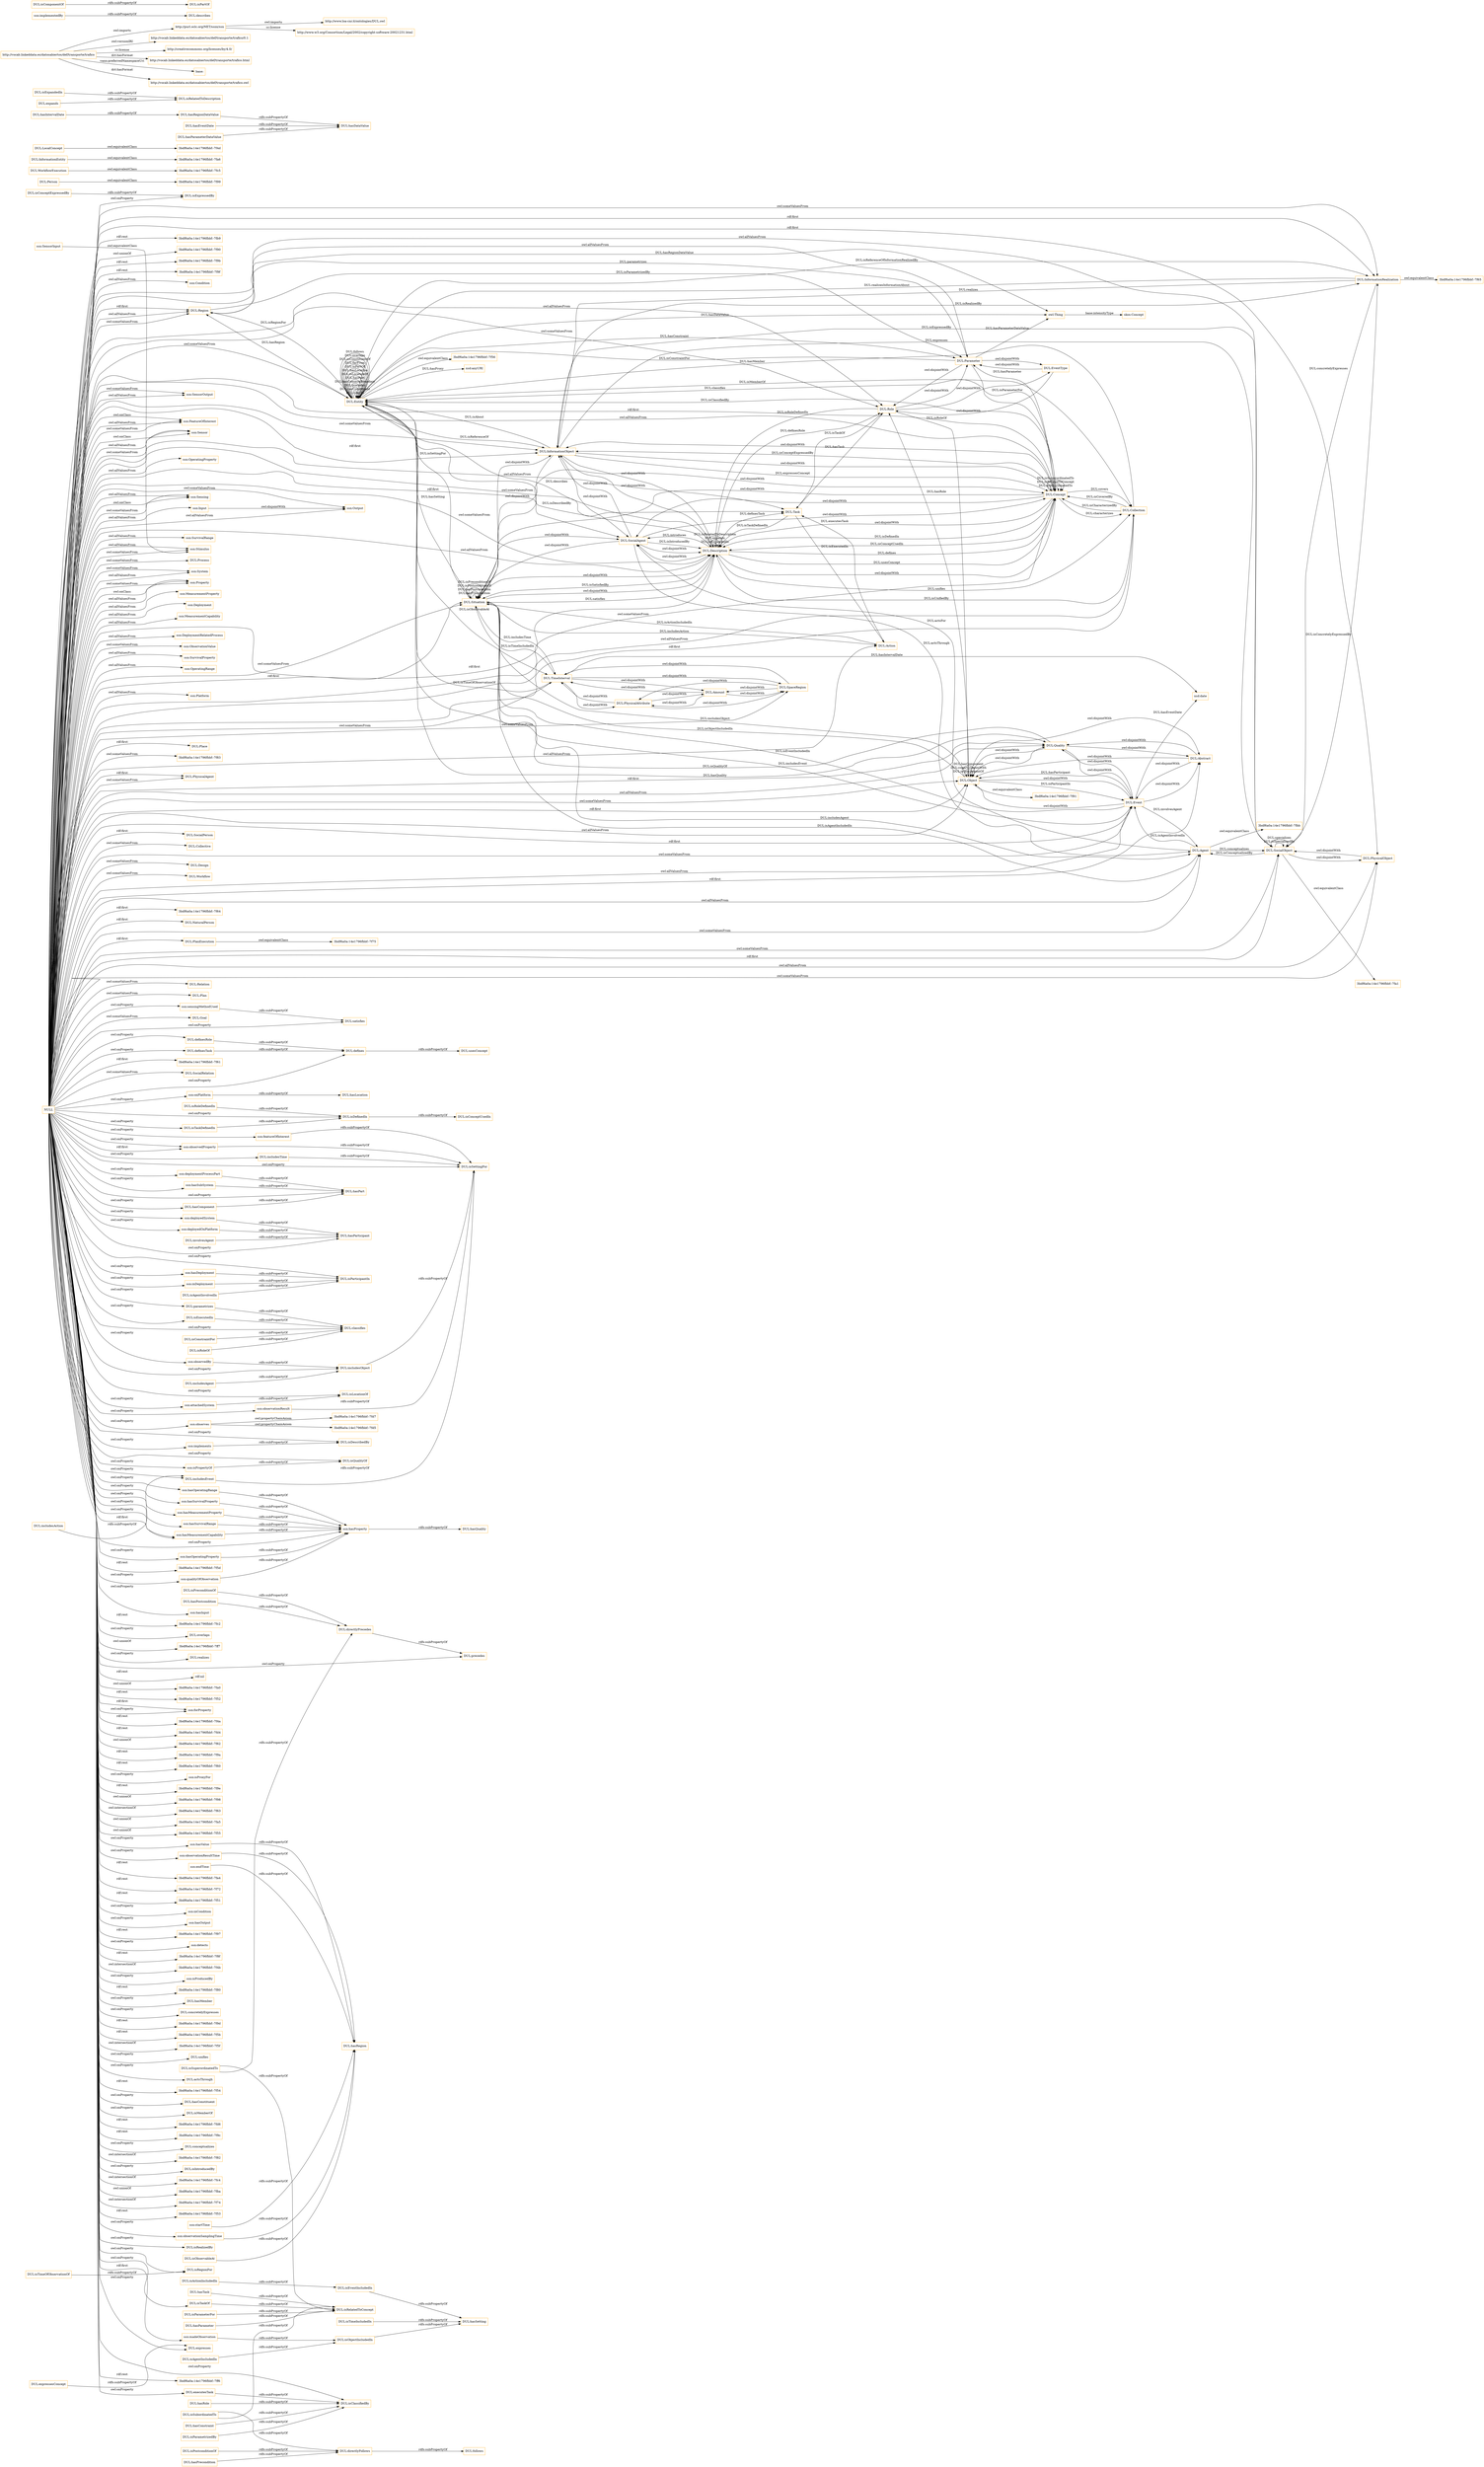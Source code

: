 digraph ar2dtool_diagram { 
rankdir=LR;
size="1501"
node [shape = rectangle, color="orange"]; "skos:Concept" "ssn:Condition" "DUL:Region" "DUL:Situation" "DUL:PhysicalObject" "ssn:SensorOutput" "DUL:Quality" "ssn:FeatureOfInterest" "ssn:Sensor" "DUL:InformationObject" "ssn:OperatingProperty" "DUL:Event" "ssn:Sensing" "DUL:Object" "ssn:SurvivalRange" "ssn:Stimulus" "DUL:Process" "ssn:System" "ssn:Property" "ssn:MeasurementProperty" "ssn:Deployment" "ssn:MeasurementCapability" "ssn:Input" "ssn:DeploymentRelatedProcess" "ssn:SensorInput" "ssn:ObservationValue" "ssn:SurvivalProperty" "ssn:OperatingRange" "ssn:Output" "ssn:Platform" "DUL:PhysicalAttribute" "DUL:Collection" "DUL:InformationRealization" "DUL:Person" "DUL:Entity" "DUL:Place" "3bdf6a0a:14e1796fbbf:-7f83" "DUL:Parameter" "DUL:PhysicalAgent" "DUL:Abstract" "3bdf6a0a:14e1796fbbf:-7fc5" "DUL:Concept" "3bdf6a0a:14e1796fbbf:-7fa1" "DUL:Agent" "DUL:SocialPerson" "DUL:Collective" "3bdf6a0a:14e1796fbbf:-7f99" "DUL:TimeInterval" "3bdf6a0a:14e1796fbbf:-7f65" "DUL:Design" "DUL:Workflow" "DUL:InformationEntity" "DUL:SocialObject" "3bdf6a0a:14e1796fbbf:-7f64" "3bdf6a0a:14e1796fbbf:-7f4d" "DUL:LocalConcept" "DUL:NaturalPerson" "DUL:WorkflowExecution" "3bdf6a0a:14e1796fbbf:-7f91" "DUL:Role" "3bdf6a0a:14e1796fbbf:-7f75" "DUL:Action" "3bdf6a0a:14e1796fbbf:-7fbb" "3bdf6a0a:14e1796fbbf:-7f56" "3bdf6a0a:14e1796fbbf:-7fa6" "DUL:Description" "DUL:Relation" "DUL:Plan" "DUL:EventType" "DUL:PlanExecution" "DUL:Goal" "DUL:SpaceRegion" "DUL:Amount" "DUL:Task" "3bdf6a0a:14e1796fbbf:-7f61" "DUL:SocialRelation" "DUL:SocialAgent" ; /*classes style*/
	"ssn:sensingMethodUsed" -> "DUL:satisfies" [ label = "rdfs:subPropertyOf" ];
	"DUL:hasIntervalDate" -> "DUL:hasRegionDataValue" [ label = "rdfs:subPropertyOf" ];
	"DUL:Abstract" -> "DUL:Object" [ label = "owl:disjointWith" ];
	"DUL:Abstract" -> "DUL:Event" [ label = "owl:disjointWith" ];
	"DUL:Abstract" -> "DUL:Quality" [ label = "owl:disjointWith" ];
	"DUL:Description" -> "DUL:Situation" [ label = "owl:disjointWith" ];
	"DUL:Description" -> "DUL:Concept" [ label = "owl:disjointWith" ];
	"DUL:Description" -> "DUL:SocialAgent" [ label = "owl:disjointWith" ];
	"DUL:Description" -> "DUL:InformationObject" [ label = "owl:disjointWith" ];
	"DUL:includesObject" -> "DUL:isSettingFor" [ label = "rdfs:subPropertyOf" ];
	"DUL:hasParameter" -> "DUL:isRelatedToConcept" [ label = "rdfs:subPropertyOf" ];
	"ssn:hasMeasurementCapability" -> "ssn:hasProperty" [ label = "rdfs:subPropertyOf" ];
	"DUL:SpaceRegion" -> "DUL:TimeInterval" [ label = "owl:disjointWith" ];
	"DUL:SpaceRegion" -> "DUL:Amount" [ label = "owl:disjointWith" ];
	"DUL:SpaceRegion" -> "DUL:PhysicalAttribute" [ label = "owl:disjointWith" ];
	"DUL:includesAction" -> "DUL:includesEvent" [ label = "rdfs:subPropertyOf" ];
	"DUL:hasPrecondition" -> "DUL:directlyFollows" [ label = "rdfs:subPropertyOf" ];
	"ssn:onPlatform" -> "DUL:hasLocation" [ label = "rdfs:subPropertyOf" ];
	"DUL:isPreconditionOf" -> "DUL:directlyPrecedes" [ label = "rdfs:subPropertyOf" ];
	"DUL:isTimeIncludedIn" -> "DUL:hasSetting" [ label = "rdfs:subPropertyOf" ];
	"ssn:observedBy" -> "DUL:includesObject" [ label = "rdfs:subPropertyOf" ];
	"ssn:Input" -> "ssn:Output" [ label = "owl:disjointWith" ];
	"ssn:deployedOnPlatform" -> "DUL:hasParticipant" [ label = "rdfs:subPropertyOf" ];
	"DUL:WorkflowExecution" -> "3bdf6a0a:14e1796fbbf:-7fc5" [ label = "owl:equivalentClass" ];
	"DUL:isActionIncludedIn" -> "DUL:isEventIncludedIn" [ label = "rdfs:subPropertyOf" ];
	"DUL:Parameter" -> "DUL:EventType" [ label = "owl:disjointWith" ];
	"DUL:Parameter" -> "DUL:Role" [ label = "owl:disjointWith" ];
	"ssn:observationResult" -> "DUL:isSettingFor" [ label = "rdfs:subPropertyOf" ];
	"DUL:isPostconditionOf" -> "DUL:directlyFollows" [ label = "rdfs:subPropertyOf" ];
	"DUL:definesTask" -> "DUL:defines" [ label = "rdfs:subPropertyOf" ];
	"DUL:isTaskDefinedIn" -> "DUL:isDefinedIn" [ label = "rdfs:subPropertyOf" ];
	"DUL:isExpandedIn" -> "DUL:isRelatedToDescription" [ label = "rdfs:subPropertyOf" ];
	"DUL:isSuperordinatedTo" -> "DUL:directlyPrecedes" [ label = "rdfs:subPropertyOf" ];
	"DUL:isSuperordinatedTo" -> "DUL:isRelatedToConcept" [ label = "rdfs:subPropertyOf" ];
	"ssn:hasSubSystem" -> "DUL:hasPart" [ label = "rdfs:subPropertyOf" ];
	"DUL:isTimeOfObservationOf" -> "DUL:isRegionFor" [ label = "rdfs:subPropertyOf" ];
	"ssn:observedProperty" -> "DUL:isSettingFor" [ label = "rdfs:subPropertyOf" ];
	"DUL:PhysicalObject" -> "DUL:SocialObject" [ label = "owl:disjointWith" ];
	"DUL:directlyFollows" -> "DUL:follows" [ label = "rdfs:subPropertyOf" ];
	"DUL:includesAgent" -> "DUL:includesObject" [ label = "rdfs:subPropertyOf" ];
	"ssn:observationSamplingTime" -> "DUL:hasRegion" [ label = "rdfs:subPropertyOf" ];
	"DUL:isObservableAt" -> "DUL:hasRegion" [ label = "rdfs:subPropertyOf" ];
	"DUL:EventType" -> "DUL:Role" [ label = "owl:disjointWith" ];
	"DUL:EventType" -> "DUL:Parameter" [ label = "owl:disjointWith" ];
	"ssn:endTime" -> "DUL:hasRegion" [ label = "rdfs:subPropertyOf" ];
	"DUL:Event" -> "DUL:Abstract" [ label = "owl:disjointWith" ];
	"DUL:Event" -> "DUL:Quality" [ label = "owl:disjointWith" ];
	"DUL:Event" -> "DUL:Object" [ label = "owl:disjointWith" ];
	"ssn:inDeployment" -> "DUL:isParticipantIn" [ label = "rdfs:subPropertyOf" ];
	"ssn:observationResultTime" -> "DUL:hasRegion" [ label = "rdfs:subPropertyOf" ];
	"ssn:hasDeployment" -> "DUL:isParticipantIn" [ label = "rdfs:subPropertyOf" ];
	"DUL:isEventIncludedIn" -> "DUL:hasSetting" [ label = "rdfs:subPropertyOf" ];
	"ssn:hasSurvivalProperty" -> "ssn:hasProperty" [ label = "rdfs:subPropertyOf" ];
	"DUL:Object" -> "3bdf6a0a:14e1796fbbf:-7f91" [ label = "owl:equivalentClass" ];
	"DUL:Object" -> "DUL:Quality" [ label = "owl:disjointWith" ];
	"DUL:Object" -> "DUL:Abstract" [ label = "owl:disjointWith" ];
	"DUL:Object" -> "DUL:Event" [ label = "owl:disjointWith" ];
	"DUL:hasComponent" -> "DUL:hasPart" [ label = "rdfs:subPropertyOf" ];
	"DUL:isConstraintFor" -> "DUL:classifies" [ label = "rdfs:subPropertyOf" ];
	"DUL:parametrizes" -> "DUL:classifies" [ label = "rdfs:subPropertyOf" ];
	"DUL:Quality" -> "DUL:Object" [ label = "owl:disjointWith" ];
	"DUL:Quality" -> "DUL:Event" [ label = "owl:disjointWith" ];
	"DUL:Quality" -> "DUL:Abstract" [ label = "owl:disjointWith" ];
	"DUL:isExecutedIn" -> "DUL:classifies" [ label = "rdfs:subPropertyOf" ];
	"ssn:hasOperatingRange" -> "ssn:hasProperty" [ label = "rdfs:subPropertyOf" ];
	"DUL:isObjectIncludedIn" -> "DUL:hasSetting" [ label = "rdfs:subPropertyOf" ];
	"DUL:isRoleDefinedIn" -> "DUL:isDefinedIn" [ label = "rdfs:subPropertyOf" ];
	"DUL:PhysicalAttribute" -> "DUL:Amount" [ label = "owl:disjointWith" ];
	"DUL:PhysicalAttribute" -> "DUL:TimeInterval" [ label = "owl:disjointWith" ];
	"DUL:PhysicalAttribute" -> "DUL:SpaceRegion" [ label = "owl:disjointWith" ];
	"DUL:hasEventDate" -> "DUL:hasDataValue" [ label = "rdfs:subPropertyOf" ];
	"DUL:Entity" -> "3bdf6a0a:14e1796fbbf:-7f56" [ label = "owl:equivalentClass" ];
	"ssn:deploymentProcessPart" -> "DUL:hasPart" [ label = "rdfs:subPropertyOf" ];
	"DUL:Role" -> "DUL:EventType" [ label = "owl:disjointWith" ];
	"DUL:Role" -> "DUL:Parameter" [ label = "owl:disjointWith" ];
	"DUL:hasParameterDataValue" -> "DUL:hasDataValue" [ label = "rdfs:subPropertyOf" ];
	"DUL:Amount" -> "DUL:TimeInterval" [ label = "owl:disjointWith" ];
	"DUL:Amount" -> "DUL:PhysicalAttribute" [ label = "owl:disjointWith" ];
	"DUL:Amount" -> "DUL:SpaceRegion" [ label = "owl:disjointWith" ];
	"DUL:InformationObject" -> "DUL:Situation" [ label = "owl:disjointWith" ];
	"DUL:InformationObject" -> "DUL:SocialAgent" [ label = "owl:disjointWith" ];
	"DUL:InformationObject" -> "DUL:Concept" [ label = "owl:disjointWith" ];
	"DUL:InformationObject" -> "DUL:Description" [ label = "owl:disjointWith" ];
	"DUL:expressesConcept" -> "DUL:expresses" [ label = "rdfs:subPropertyOf" ];
	"DUL:directlyPrecedes" -> "DUL:precedes" [ label = "rdfs:subPropertyOf" ];
	"DUL:Situation" -> "DUL:SocialAgent" [ label = "owl:disjointWith" ];
	"DUL:Situation" -> "DUL:Concept" [ label = "owl:disjointWith" ];
	"DUL:Situation" -> "DUL:InformationObject" [ label = "owl:disjointWith" ];
	"DUL:Situation" -> "DUL:Description" [ label = "owl:disjointWith" ];
	"ssn:attachedSystem" -> "DUL:isLocationOf" [ label = "rdfs:subPropertyOf" ];
	"ssn:qualityOfObservation" -> "ssn:hasProperty" [ label = "rdfs:subPropertyOf" ];
	"http://purl.oclc.org/NET/ssnx/ssn" -> "http://www.loa-cnr.it/ontologies/DUL.owl" [ label = "owl:imports" ];
	"http://purl.oclc.org/NET/ssnx/ssn" -> "http://www.w3.org/Consortium/Legal/2002/copyright-software-20021231.html" [ label = "cc:license" ];
	"ssn:implementedBy" -> "DUL:describes" [ label = "rdfs:subPropertyOf" ];
	"DUL:InformationEntity" -> "3bdf6a0a:14e1796fbbf:-7fa6" [ label = "owl:equivalentClass" ];
	"DUL:isAgentIncludedIn" -> "DUL:isObjectIncludedIn" [ label = "rdfs:subPropertyOf" ];
	"DUL:includesEvent" -> "DUL:isSettingFor" [ label = "rdfs:subPropertyOf" ];
	"DUL:PlanExecution" -> "3bdf6a0a:14e1796fbbf:-7f75" [ label = "owl:equivalentClass" ];
	"DUL:includesTime" -> "DUL:isSettingFor" [ label = "rdfs:subPropertyOf" ];
	"DUL:Concept" -> "DUL:Situation" [ label = "owl:disjointWith" ];
	"DUL:Concept" -> "DUL:InformationObject" [ label = "owl:disjointWith" ];
	"DUL:Concept" -> "DUL:SocialAgent" [ label = "owl:disjointWith" ];
	"DUL:Concept" -> "DUL:Description" [ label = "owl:disjointWith" ];
	"ssn:observes" -> "3bdf6a0a:14e1796fbbf:-7fd5" [ label = "owl:propertyChainAxiom" ];
	"ssn:observes" -> "3bdf6a0a:14e1796fbbf:-7fd7" [ label = "owl:propertyChainAxiom" ];
	"DUL:SocialAgent" -> "DUL:Situation" [ label = "owl:disjointWith" ];
	"DUL:SocialAgent" -> "DUL:Description" [ label = "owl:disjointWith" ];
	"DUL:SocialAgent" -> "DUL:Concept" [ label = "owl:disjointWith" ];
	"DUL:SocialAgent" -> "DUL:InformationObject" [ label = "owl:disjointWith" ];
	"DUL:isSubordinatedTo" -> "DUL:directlyFollows" [ label = "rdfs:subPropertyOf" ];
	"DUL:isSubordinatedTo" -> "DUL:isRelatedToConcept" [ label = "rdfs:subPropertyOf" ];
	"ssn:hasMeasurementProperty" -> "ssn:hasProperty" [ label = "rdfs:subPropertyOf" ];
	"ssn:SensorInput" -> "ssn:Stimulus" [ label = "owl:equivalentClass" ];
	"DUL:isDefinedIn" -> "DUL:isConceptUsedIn" [ label = "rdfs:subPropertyOf" ];
	"ssn:hasSurvivalRange" -> "ssn:hasProperty" [ label = "rdfs:subPropertyOf" ];
	"ssn:hasValue" -> "DUL:hasRegion" [ label = "rdfs:subPropertyOf" ];
	"ssn:featureOfInterest" -> "DUL:isSettingFor" [ label = "rdfs:subPropertyOf" ];
	"DUL:executesTask" -> "DUL:isClassifiedBy" [ label = "rdfs:subPropertyOf" ];
	"DUL:hasTask" -> "DUL:isRelatedToConcept" [ label = "rdfs:subPropertyOf" ];
	"DUL:TimeInterval" -> "DUL:Amount" [ label = "owl:disjointWith" ];
	"DUL:TimeInterval" -> "DUL:PhysicalAttribute" [ label = "owl:disjointWith" ];
	"DUL:TimeInterval" -> "DUL:SpaceRegion" [ label = "owl:disjointWith" ];
	"DUL:isParametrizedBy" -> "DUL:isClassifiedBy" [ label = "rdfs:subPropertyOf" ];
	"http://vocab.linkeddata.es/datosabiertos/def/transporte/trafico" -> "http://vocab.linkeddata.es/datosabiertos/def/transporte/trafico/0.1" [ label = "owl:versionIRI" ];
	"http://vocab.linkeddata.es/datosabiertos/def/transporte/trafico" -> "http://creativecommons.org/licenses/by/4.0/" [ label = "cc:license" ];
	"http://vocab.linkeddata.es/datosabiertos/def/transporte/trafico" -> "http://vocab.linkeddata.es/datosabiertos/def/transporte/trafico.html" [ label = "dct:hasFormat" ];
	"http://vocab.linkeddata.es/datosabiertos/def/transporte/trafico" -> "base:" [ label = "vann:preferredNamespaceUri" ];
	"http://vocab.linkeddata.es/datosabiertos/def/transporte/trafico" -> "http://vocab.linkeddata.es/datosabiertos/def/transporte/trafico.owl" [ label = "dct:hasFormat" ];
	"http://vocab.linkeddata.es/datosabiertos/def/transporte/trafico" -> "http://purl.oclc.org/NET/ssnx/ssn" [ label = "owl:imports" ];
	"DUL:hasRegionDataValue" -> "DUL:hasDataValue" [ label = "rdfs:subPropertyOf" ];
	"ssn:hasProperty" -> "DUL:hasQuality" [ label = "rdfs:subPropertyOf" ];
	"ssn:startTime" -> "DUL:hasRegion" [ label = "rdfs:subPropertyOf" ];
	"DUL:hasRole" -> "DUL:isClassifiedBy" [ label = "rdfs:subPropertyOf" ];
	"DUL:LocalConcept" -> "3bdf6a0a:14e1796fbbf:-7f4d" [ label = "owl:equivalentClass" ];
	"DUL:isTaskOf" -> "DUL:isRelatedToConcept" [ label = "rdfs:subPropertyOf" ];
	"ssn:hasOperatingProperty" -> "ssn:hasProperty" [ label = "rdfs:subPropertyOf" ];
	"DUL:Person" -> "3bdf6a0a:14e1796fbbf:-7f99" [ label = "owl:equivalentClass" ];
	"DUL:definesRole" -> "DUL:defines" [ label = "rdfs:subPropertyOf" ];
	"DUL:isRoleOf" -> "DUL:classifies" [ label = "rdfs:subPropertyOf" ];
	"DUL:SocialObject" -> "3bdf6a0a:14e1796fbbf:-7fa1" [ label = "owl:equivalentClass" ];
	"DUL:SocialObject" -> "DUL:PhysicalObject" [ label = "owl:disjointWith" ];
	"ssn:implements" -> "DUL:isDescribedBy" [ label = "rdfs:subPropertyOf" ];
	"ssn:isPropertyOf" -> "DUL:isQualityOf" [ label = "rdfs:subPropertyOf" ];
	"DUL:defines" -> "DUL:usesConcept" [ label = "rdfs:subPropertyOf" ];
	"DUL:isComponentOf" -> "DUL:isPartOf" [ label = "rdfs:subPropertyOf" ];
	"NULL" -> "DUL:Agent" [ label = "owl:someValuesFrom" ];
	"NULL" -> "3bdf6a0a:14e1796fbbf:-7f5d" [ label = "rdf:rest" ];
	"NULL" -> "ssn:hasInput" [ label = "owl:onProperty" ];
	"NULL" -> "DUL:hasPart" [ label = "owl:onProperty" ];
	"NULL" -> "3bdf6a0a:14e1796fbbf:-7fc2" [ label = "rdf:rest" ];
	"NULL" -> "DUL:overlaps" [ label = "owl:onProperty" ];
	"NULL" -> "DUL:Event" [ label = "owl:someValuesFrom" ];
	"NULL" -> "3bdf6a0a:14e1796fbbf:-7ff7" [ label = "owl:unionOf" ];
	"NULL" -> "ssn:hasSubSystem" [ label = "owl:onProperty" ];
	"NULL" -> "DUL:realizes" [ label = "owl:onProperty" ];
	"NULL" -> "DUL:Collection" [ label = "rdf:first" ];
	"NULL" -> "DUL:Concept" [ label = "owl:allValuesFrom" ];
	"NULL" -> "DUL:precedes" [ label = "owl:onProperty" ];
	"NULL" -> "DUL:Task" [ label = "owl:allValuesFrom" ];
	"NULL" -> "DUL:Description" [ label = "owl:someValuesFrom" ];
	"NULL" -> "rdf:nil" [ label = "rdf:rest" ];
	"NULL" -> "DUL:isParticipantIn" [ label = "owl:onProperty" ];
	"NULL" -> "ssn:inDeployment" [ label = "owl:onProperty" ];
	"NULL" -> "ssn:Input" [ label = "owl:allValuesFrom" ];
	"NULL" -> "ssn:FeatureOfInterest" [ label = "owl:someValuesFrom" ];
	"NULL" -> "DUL:SocialRelation" [ label = "owl:someValuesFrom" ];
	"NULL" -> "ssn:Sensing" [ label = "owl:allValuesFrom" ];
	"NULL" -> "DUL:Relation" [ label = "owl:someValuesFrom" ];
	"NULL" -> "3bdf6a0a:14e1796fbbf:-7fa0" [ label = "owl:unionOf" ];
	"NULL" -> "3bdf6a0a:14e1796fbbf:-7f52" [ label = "rdf:rest" ];
	"NULL" -> "ssn:forProperty" [ label = "rdf:first" ];
	"NULL" -> "DUL:isLocationOf" [ label = "owl:onProperty" ];
	"NULL" -> "3bdf6a0a:14e1796fbbf:-7f4a" [ label = "rdf:rest" ];
	"NULL" -> "DUL:hasParticipant" [ label = "owl:onProperty" ];
	"NULL" -> "DUL:isQualityOf" [ label = "owl:onProperty" ];
	"NULL" -> "ssn:hasProperty" [ label = "owl:onProperty" ];
	"NULL" -> "3bdf6a0a:14e1796fbbf:-7fd4" [ label = "rdf:rest" ];
	"NULL" -> "3bdf6a0a:14e1796fbbf:-7f62" [ label = "owl:unionOf" ];
	"NULL" -> "ssn:Sensing" [ label = "owl:onClass" ];
	"NULL" -> "ssn:Property" [ label = "owl:allValuesFrom" ];
	"NULL" -> "3bdf6a0a:14e1796fbbf:-7f9a" [ label = "rdf:rest" ];
	"NULL" -> "ssn:Stimulus" [ label = "owl:someValuesFrom" ];
	"NULL" -> "3bdf6a0a:14e1796fbbf:-7f60" [ label = "rdf:rest" ];
	"NULL" -> "ssn:isProxyFor" [ label = "owl:onProperty" ];
	"NULL" -> "DUL:Description" [ label = "owl:allValuesFrom" ];
	"NULL" -> "ssn:observationSamplingTime" [ label = "owl:onProperty" ];
	"NULL" -> "ssn:sensingMethodUsed" [ label = "owl:onProperty" ];
	"NULL" -> "DUL:Abstract" [ label = "rdf:first" ];
	"NULL" -> "DUL:InformationObject" [ label = "rdf:first" ];
	"NULL" -> "ssn:forProperty" [ label = "owl:onProperty" ];
	"NULL" -> "ssn:SensorOutput" [ label = "owl:allValuesFrom" ];
	"NULL" -> "3bdf6a0a:14e1796fbbf:-7f9e" [ label = "rdf:rest" ];
	"NULL" -> "DUL:Process" [ label = "owl:someValuesFrom" ];
	"NULL" -> "DUL:Object" [ label = "owl:allValuesFrom" ];
	"NULL" -> "ssn:FeatureOfInterest" [ label = "owl:onClass" ];
	"NULL" -> "3bdf6a0a:14e1796fbbf:-7f98" [ label = "owl:unionOf" ];
	"NULL" -> "3bdf6a0a:14e1796fbbf:-7f63" [ label = "owl:intersectionOf" ];
	"NULL" -> "DUL:InformationObject" [ label = "owl:someValuesFrom" ];
	"NULL" -> "DUL:PlanExecution" [ label = "rdf:first" ];
	"NULL" -> "3bdf6a0a:14e1796fbbf:-7fa5" [ label = "owl:unionOf" ];
	"NULL" -> "3bdf6a0a:14e1796fbbf:-7f64" [ label = "rdf:first" ];
	"NULL" -> "DUL:Concept" [ label = "owl:someValuesFrom" ];
	"NULL" -> "ssn:hasMeasurementProperty" [ label = "owl:onProperty" ];
	"NULL" -> "3bdf6a0a:14e1796fbbf:-7f55" [ label = "owl:unionOf" ];
	"NULL" -> "ssn:Sensor" [ label = "owl:someValuesFrom" ];
	"NULL" -> "ssn:featureOfInterest" [ label = "owl:onProperty" ];
	"NULL" -> "ssn:deployedSystem" [ label = "owl:onProperty" ];
	"NULL" -> "DUL:NaturalPerson" [ label = "rdf:first" ];
	"NULL" -> "3bdf6a0a:14e1796fbbf:-7fa4" [ label = "rdf:rest" ];
	"NULL" -> "ssn:observedProperty" [ label = "owl:onProperty" ];
	"NULL" -> "DUL:defines" [ label = "owl:onProperty" ];
	"NULL" -> "3bdf6a0a:14e1796fbbf:-7f72" [ label = "rdf:rest" ];
	"NULL" -> "DUL:Event" [ label = "owl:allValuesFrom" ];
	"NULL" -> "3bdf6a0a:14e1796fbbf:-7f51" [ label = "rdf:rest" ];
	"NULL" -> "DUL:Event" [ label = "rdf:first" ];
	"NULL" -> "ssn:hasOperatingRange" [ label = "owl:onProperty" ];
	"NULL" -> "DUL:Object" [ label = "owl:someValuesFrom" ];
	"NULL" -> "DUL:Action" [ label = "owl:allValuesFrom" ];
	"NULL" -> "DUL:SpaceRegion" [ label = "owl:someValuesFrom" ];
	"NULL" -> "ssn:inCondition" [ label = "owl:onProperty" ];
	"NULL" -> "ssn:hasOutput" [ label = "owl:onProperty" ];
	"NULL" -> "3bdf6a0a:14e1796fbbf:-7f97" [ label = "rdf:rest" ];
	"NULL" -> "DUL:Agent" [ label = "owl:allValuesFrom" ];
	"NULL" -> "ssn:detects" [ label = "owl:onProperty" ];
	"NULL" -> "3bdf6a0a:14e1796fbbf:-7f83" [ label = "owl:someValuesFrom" ];
	"NULL" -> "3bdf6a0a:14e1796fbbf:-7f8f" [ label = "rdf:rest" ];
	"NULL" -> "DUL:includesEvent" [ label = "owl:onProperty" ];
	"NULL" -> "3bdf6a0a:14e1796fbbf:-7f4b" [ label = "owl:intersectionOf" ];
	"NULL" -> "DUL:SocialObject" [ label = "owl:someValuesFrom" ];
	"NULL" -> "ssn:Property" [ label = "owl:someValuesFrom" ];
	"NULL" -> "ssn:isProducedBy" [ label = "owl:onProperty" ];
	"NULL" -> "ssn:implements" [ label = "owl:onProperty" ];
	"NULL" -> "ssn:hasOperatingProperty" [ label = "owl:onProperty" ];
	"NULL" -> "3bdf6a0a:14e1796fbbf:-7f80" [ label = "rdf:rest" ];
	"NULL" -> "ssn:qualityOfObservation" [ label = "owl:onProperty" ];
	"NULL" -> "DUL:hasMember" [ label = "owl:onProperty" ];
	"NULL" -> "DUL:concretelyExpresses" [ label = "owl:onProperty" ];
	"NULL" -> "DUL:executesTask" [ label = "owl:onProperty" ];
	"NULL" -> "DUL:SocialAgent" [ label = "rdf:first" ];
	"NULL" -> "DUL:isRegionFor" [ label = "owl:onProperty" ];
	"NULL" -> "DUL:isTaskDefinedIn" [ label = "owl:onProperty" ];
	"NULL" -> "3bdf6a0a:14e1796fbbf:-7f9d" [ label = "rdf:rest" ];
	"NULL" -> "DUL:expresses" [ label = "owl:onProperty" ];
	"NULL" -> "ssn:deploymentProcessPart" [ label = "owl:onProperty" ];
	"NULL" -> "DUL:Place" [ label = "rdf:first" ];
	"NULL" -> "3bdf6a0a:14e1796fbbf:-7f5b" [ label = "rdf:rest" ];
	"NULL" -> "ssn:deployedOnPlatform" [ label = "owl:onProperty" ];
	"NULL" -> "ssn:System" [ label = "owl:allValuesFrom" ];
	"NULL" -> "DUL:SocialPerson" [ label = "rdf:first" ];
	"NULL" -> "ssn:SurvivalRange" [ label = "owl:allValuesFrom" ];
	"NULL" -> "ssn:hasSurvivalRange" [ label = "owl:onProperty" ];
	"NULL" -> "ssn:Output" [ label = "owl:allValuesFrom" ];
	"NULL" -> "ssn:Platform" [ label = "owl:allValuesFrom" ];
	"NULL" -> "ssn:OperatingRange" [ label = "owl:allValuesFrom" ];
	"NULL" -> "DUL:classifies" [ label = "owl:onProperty" ];
	"NULL" -> "3bdf6a0a:14e1796fbbf:-7f5f" [ label = "owl:intersectionOf" ];
	"NULL" -> "ssn:hasMeasurementCapability" [ label = "owl:onProperty" ];
	"NULL" -> "DUL:definesRole" [ label = "owl:onProperty" ];
	"NULL" -> "ssn:MeasurementProperty" [ label = "owl:allValuesFrom" ];
	"NULL" -> "DUL:SocialObject" [ label = "rdf:first" ];
	"NULL" -> "DUL:isExecutedIn" [ label = "owl:onProperty" ];
	"NULL" -> "ssn:observedBy" [ label = "owl:onProperty" ];
	"NULL" -> "DUL:Plan" [ label = "owl:someValuesFrom" ];
	"NULL" -> "DUL:unifies" [ label = "owl:onProperty" ];
	"NULL" -> "DUL:PhysicalObject" [ label = "owl:allValuesFrom" ];
	"NULL" -> "DUL:Description" [ label = "rdf:first" ];
	"NULL" -> "DUL:Concept" [ label = "rdf:first" ];
	"NULL" -> "DUL:Region" [ label = "rdf:first" ];
	"NULL" -> "ssn:SensorOutput" [ label = "owl:someValuesFrom" ];
	"NULL" -> "DUL:actsThrough" [ label = "owl:onProperty" ];
	"NULL" -> "DUL:hasComponent" [ label = "owl:onProperty" ];
	"NULL" -> "3bdf6a0a:14e1796fbbf:-7f61" [ label = "rdf:first" ];
	"NULL" -> "DUL:Collective" [ label = "owl:someValuesFrom" ];
	"NULL" -> "3bdf6a0a:14e1796fbbf:-7f54" [ label = "rdf:rest" ];
	"NULL" -> "ssn:observedProperty" [ label = "rdf:first" ];
	"NULL" -> "DUL:hasConstituent" [ label = "owl:onProperty" ];
	"NULL" -> "DUL:Workflow" [ label = "owl:someValuesFrom" ];
	"NULL" -> "ssn:observationResultTime" [ label = "owl:onProperty" ];
	"NULL" -> "DUL:Quality" [ label = "rdf:first" ];
	"NULL" -> "DUL:isClassifiedBy" [ label = "owl:onProperty" ];
	"NULL" -> "ssn:madeObservation" [ label = "rdf:first" ];
	"NULL" -> "ssn:onPlatform" [ label = "owl:onProperty" ];
	"NULL" -> "ssn:Deployment" [ label = "owl:allValuesFrom" ];
	"NULL" -> "DUL:Situation" [ label = "owl:someValuesFrom" ];
	"NULL" -> "DUL:isMemberOf" [ label = "owl:onProperty" ];
	"NULL" -> "ssn:hasDeployment" [ label = "owl:onProperty" ];
	"NULL" -> "3bdf6a0a:14e1796fbbf:-7fd6" [ label = "rdf:rest" ];
	"NULL" -> "DUL:Role" [ label = "owl:someValuesFrom" ];
	"NULL" -> "DUL:Collection" [ label = "owl:allValuesFrom" ];
	"NULL" -> "ssn:Output" [ label = "owl:someValuesFrom" ];
	"NULL" -> "3bdf6a0a:14e1796fbbf:-7f9c" [ label = "rdf:rest" ];
	"NULL" -> "DUL:InformationRealization" [ label = "owl:someValuesFrom" ];
	"NULL" -> "ssn:hasMeasurementCapability" [ label = "rdf:first" ];
	"NULL" -> "DUL:parametrizes" [ label = "owl:onProperty" ];
	"NULL" -> "DUL:conceptualizes" [ label = "owl:onProperty" ];
	"NULL" -> "DUL:definesTask" [ label = "owl:onProperty" ];
	"NULL" -> "DUL:PhysicalObject" [ label = "owl:someValuesFrom" ];
	"NULL" -> "DUL:PhysicalObject" [ label = "rdf:first" ];
	"NULL" -> "ssn:Stimulus" [ label = "owl:allValuesFrom" ];
	"NULL" -> "3bdf6a0a:14e1796fbbf:-7f82" [ label = "owl:intersectionOf" ];
	"NULL" -> "DUL:isDescribedBy" [ label = "owl:onProperty" ];
	"NULL" -> "ssn:Condition" [ label = "owl:allValuesFrom" ];
	"NULL" -> "DUL:Entity" [ label = "owl:someValuesFrom" ];
	"NULL" -> "DUL:InformationRealization" [ label = "rdf:first" ];
	"NULL" -> "DUL:isIntroducedBy" [ label = "owl:onProperty" ];
	"NULL" -> "ssn:SurvivalProperty" [ label = "owl:allValuesFrom" ];
	"NULL" -> "DUL:Region" [ label = "owl:allValuesFrom" ];
	"NULL" -> "ssn:attachedSystem" [ label = "owl:onProperty" ];
	"NULL" -> "DUL:isTaskOf" [ label = "owl:onProperty" ];
	"NULL" -> "ssn:FeatureOfInterest" [ label = "owl:allValuesFrom" ];
	"NULL" -> "ssn:hasSurvivalProperty" [ label = "owl:onProperty" ];
	"NULL" -> "ssn:Property" [ label = "owl:onClass" ];
	"NULL" -> "ssn:DeploymentRelatedProcess" [ label = "owl:allValuesFrom" ];
	"NULL" -> "ssn:observationResult" [ label = "owl:onProperty" ];
	"NULL" -> "ssn:observes" [ label = "owl:onProperty" ];
	"NULL" -> "ssn:Sensor" [ label = "owl:onClass" ];
	"NULL" -> "3bdf6a0a:14e1796fbbf:-7fc4" [ label = "owl:intersectionOf" ];
	"NULL" -> "DUL:Design" [ label = "owl:someValuesFrom" ];
	"NULL" -> "3bdf6a0a:14e1796fbbf:-7fba" [ label = "owl:unionOf" ];
	"NULL" -> "3bdf6a0a:14e1796fbbf:-7f74" [ label = "owl:intersectionOf" ];
	"NULL" -> "3bdf6a0a:14e1796fbbf:-7f53" [ label = "rdf:rest" ];
	"NULL" -> "DUL:isRealizedBy" [ label = "owl:onProperty" ];
	"NULL" -> "DUL:Situation" [ label = "rdf:first" ];
	"NULL" -> "DUL:Quality" [ label = "owl:allValuesFrom" ];
	"NULL" -> "ssn:OperatingProperty" [ label = "owl:allValuesFrom" ];
	"NULL" -> "ssn:isPropertyOf" [ label = "owl:onProperty" ];
	"NULL" -> "DUL:isSettingFor" [ label = "owl:onProperty" ];
	"NULL" -> "ssn:hasValue" [ label = "owl:onProperty" ];
	"NULL" -> "ssn:ObservationValue" [ label = "owl:someValuesFrom" ];
	"NULL" -> "DUL:satisfies" [ label = "owl:onProperty" ];
	"NULL" -> "DUL:includesObject" [ label = "owl:onProperty" ];
	"NULL" -> "3bdf6a0a:14e1796fbbf:-7ff6" [ label = "rdf:rest" ];
	"NULL" -> "DUL:Role" [ label = "owl:allValuesFrom" ];
	"NULL" -> "3bdf6a0a:14e1796fbbf:-7fb9" [ label = "rdf:rest" ];
	"NULL" -> "DUL:PhysicalAgent" [ label = "owl:someValuesFrom" ];
	"NULL" -> "DUL:PhysicalAgent" [ label = "rdf:first" ];
	"NULL" -> "DUL:isExpressedBy" [ label = "owl:onProperty" ];
	"NULL" -> "DUL:Parameter" [ label = "owl:allValuesFrom" ];
	"NULL" -> "3bdf6a0a:14e1796fbbf:-7f90" [ label = "owl:unionOf" ];
	"NULL" -> "3bdf6a0a:14e1796fbbf:-7f9b" [ label = "rdf:rest" ];
	"NULL" -> "DUL:Goal" [ label = "owl:someValuesFrom" ];
	"NULL" -> "DUL:TimeInterval" [ label = "owl:someValuesFrom" ];
	"NULL" -> "ssn:MeasurementCapability" [ label = "owl:allValuesFrom" ];
	"NULL" -> "ssn:System" [ label = "owl:someValuesFrom" ];
	"NULL" -> "DUL:includesTime" [ label = "owl:onProperty" ];
	"NULL" -> "ssn:Sensing" [ label = "owl:someValuesFrom" ];
	"NULL" -> "ssn:Sensor" [ label = "owl:allValuesFrom" ];
	"NULL" -> "DUL:Object" [ label = "rdf:first" ];
	"NULL" -> "DUL:isDefinedIn" [ label = "owl:onProperty" ];
	"NULL" -> "DUL:Region" [ label = "owl:someValuesFrom" ];
	"NULL" -> "DUL:SocialObject" [ label = "owl:allValuesFrom" ];
	"NULL" -> "3bdf6a0a:14e1796fbbf:-7f9f" [ label = "rdf:rest" ];
	"NULL" -> "DUL:Task" [ label = "owl:someValuesFrom" ];
	"DUL:expands" -> "DUL:isRelatedToDescription" [ label = "rdfs:subPropertyOf" ];
	"DUL:isConceptExpressedBy" -> "DUL:isExpressedBy" [ label = "rdfs:subPropertyOf" ];
	"DUL:hasPostcondition" -> "DUL:directlyPrecedes" [ label = "rdfs:subPropertyOf" ];
	"DUL:InformationRealization" -> "3bdf6a0a:14e1796fbbf:-7f65" [ label = "owl:equivalentClass" ];
	"DUL:isParameterFor" -> "DUL:isRelatedToConcept" [ label = "rdfs:subPropertyOf" ];
	"DUL:isAgentInvolvedIn" -> "DUL:isParticipantIn" [ label = "rdfs:subPropertyOf" ];
	"DUL:hasConstraint" -> "DUL:isClassifiedBy" [ label = "rdfs:subPropertyOf" ];
	"DUL:Agent" -> "3bdf6a0a:14e1796fbbf:-7fbb" [ label = "owl:equivalentClass" ];
	"ssn:madeObservation" -> "DUL:isObjectIncludedIn" [ label = "rdfs:subPropertyOf" ];
	"ssn:deployedSystem" -> "DUL:hasParticipant" [ label = "rdfs:subPropertyOf" ];
	"DUL:involvesAgent" -> "DUL:hasParticipant" [ label = "rdfs:subPropertyOf" ];
	"DUL:Description" -> "DUL:Entity" [ label = "DUL:describes" ];
	"DUL:Concept" -> "DUL:Description" [ label = "DUL:isDefinedIn" ];
	"DUL:Concept" -> "DUL:Description" [ label = "DUL:isConceptUsedIn" ];
	"DUL:InformationRealization" -> "DUL:SocialObject" [ label = "DUL:concretelyExpresses" ];
	"DUL:Description" -> "DUL:Task" [ label = "DUL:definesTask" ];
	"DUL:SocialAgent" -> "DUL:Agent" [ label = "DUL:actsThrough" ];
	"DUL:Event" -> "DUL:Object" [ label = "DUL:hasParticipant" ];
	"DUL:Situation" -> "DUL:TimeInterval" [ label = "DUL:includesTime" ];
	"DUL:Event" -> "DUL:Agent" [ label = "DUL:involvesAgent" ];
	"DUL:Collection" -> "DUL:Concept" [ label = "DUL:isCoveredBy" ];
	"DUL:Entity" -> "owl:Thing" [ label = "DUL:hasDataValue" ];
	"DUL:Entity" -> "DUL:Entity" [ label = "DUL:nearTo" ];
	"owl:Thing" -> "skos:Concept" [ label = "base:intensityType" ];
	"DUL:Situation" -> "DUL:Situation" [ label = "DUL:hasPrecondition" ];
	"DUL:Situation" -> "DUL:Situation" [ label = "DUL:hasPostcondition" ];
	"DUL:Entity" -> "xsd:anyURI" [ label = "DUL:hasProxy" ];
	"DUL:Event" -> "xsd:date" [ label = "DUL:hasEventDate" ];
	"DUL:Quality" -> "DUL:Entity" [ label = "DUL:isQualityOf" ];
	"DUL:Entity" -> "DUL:Entity" [ label = "DUL:hasConstituent" ];
	"DUL:Description" -> "DUL:Concept" [ label = "DUL:defines" ];
	"DUL:Entity" -> "DUL:Entity" [ label = "DUL:precedes" ];
	"DUL:Agent" -> "DUL:SocialObject" [ label = "DUL:conceptualizes" ];
	"DUL:InformationRealization" -> "DUL:InformationObject" [ label = "DUL:realizes" ];
	"DUL:Description" -> "DUL:Description" [ label = "DUL:isExpandedIn" ];
	"DUL:Situation" -> "DUL:Situation" [ label = "DUL:isPostconditionOf" ];
	"DUL:Object" -> "DUL:Object" [ label = "DUL:isComponentOf" ];
	"DUL:Entity" -> "DUL:Region" [ label = "DUL:hasRegion" ];
	"DUL:Entity" -> "DUL:Entity" [ label = "DUL:hasCommonBoundary" ];
	"DUL:Entity" -> "DUL:InformationObject" [ label = "DUL:isReferenceOf" ];
	"DUL:Role" -> "DUL:Task" [ label = "DUL:hasTask" ];
	"DUL:Collection" -> "DUL:Description" [ label = "DUL:isUnifiedBy" ];
	"DUL:Entity" -> "DUL:Entity" [ label = "DUL:hasPart" ];
	"DUL:SocialObject" -> "DUL:InformationObject" [ label = "DUL:isExpressedBy" ];
	"DUL:Task" -> "DUL:Description" [ label = "DUL:isTaskDefinedIn" ];
	"DUL:Situation" -> "DUL:Description" [ label = "DUL:satisfies" ];
	"DUL:Object" -> "DUL:Object" [ label = "DUL:coparticipatesWith" ];
	"DUL:Situation" -> "DUL:Situation" [ label = "DUL:isPreconditionOf" ];
	"DUL:SocialObject" -> "DUL:SocialObject" [ label = "DUL:isSpecializedBy" ];
	"DUL:Entity" -> "DUL:Entity" [ label = "DUL:isLocationOf" ];
	"DUL:Concept" -> "DUL:Collection" [ label = "DUL:covers" ];
	"DUL:SocialObject" -> "DUL:InformationRealization" [ label = "DUL:isConcretelyExpressedBy" ];
	"DUL:Entity" -> "DUL:Entity" [ label = "DUL:hasLocation" ];
	"DUL:Description" -> "DUL:Role" [ label = "DUL:definesRole" ];
	"DUL:TimeInterval" -> "xsd:date" [ label = "DUL:hasIntervalDate" ];
	"DUL:Role" -> "DUL:Object" [ label = "DUL:isRoleOf" ];
	"DUL:Situation" -> "DUL:Action" [ label = "DUL:includesAction" ];
	"DUL:Object" -> "DUL:Situation" [ label = "DUL:isObjectIncludedIn" ];
	"DUL:Description" -> "DUL:Concept" [ label = "DUL:usesConcept" ];
	"DUL:Agent" -> "DUL:Situation" [ label = "DUL:isAgentIncludedIn" ];
	"DUL:Description" -> "DUL:SocialAgent" [ label = "DUL:introduces" ];
	"DUL:Role" -> "DUL:Description" [ label = "DUL:isRoleDefinedIn" ];
	"DUL:Entity" -> "DUL:Collection" [ label = "DUL:isMemberOf" ];
	"DUL:Object" -> "DUL:Role" [ label = "DUL:hasRole" ];
	"DUL:Description" -> "DUL:Description" [ label = "DUL:expands" ];
	"DUL:Task" -> "DUL:Action" [ label = "DUL:isExecutedIn" ];
	"DUL:Situation" -> "DUL:Entity" [ label = "DUL:isSettingFor" ];
	"DUL:Collection" -> "DUL:Concept" [ label = "DUL:isCharacterizedBy" ];
	"DUL:Description" -> "DUL:Situation" [ label = "DUL:isSatisfiedBy" ];
	"DUL:InformationObject" -> "DUL:SocialObject" [ label = "DUL:expresses" ];
	"DUL:Situation" -> "DUL:Object" [ label = "DUL:includesObject" ];
	"DUL:Entity" -> "DUL:InformationRealization" [ label = "DUL:isReferenceOfInformationRealizedBy" ];
	"DUL:Action" -> "DUL:Task" [ label = "DUL:executesTask" ];
	"DUL:InformationRealization" -> "DUL:Entity" [ label = "DUL:realizesInformationAbout" ];
	"DUL:Entity" -> "DUL:Entity" [ label = "DUL:isPartOf" ];
	"DUL:Description" -> "DUL:Collection" [ label = "DUL:unifies" ];
	"DUL:Object" -> "DUL:Event" [ label = "DUL:isParticipantIn" ];
	"DUL:Region" -> "owl:Thing" [ label = "DUL:hasRegionDataValue" ];
	"DUL:Object" -> "DUL:Object" [ label = "DUL:hasComponent" ];
	"DUL:TimeInterval" -> "DUL:Situation" [ label = "DUL:isTimeIncludedIn" ];
	"DUL:InformationObject" -> "DUL:Concept" [ label = "DUL:expressesConcept" ];
	"DUL:Entity" -> "DUL:Situation" [ label = "DUL:hasSetting" ];
	"DUL:Description" -> "DUL:Description" [ label = "DUL:isRelatedToDescription" ];
	"DUL:Entity" -> "DUL:Entity" [ label = "DUL:farFrom" ];
	"DUL:Situation" -> "DUL:Agent" [ label = "DUL:includesAgent" ];
	"DUL:Parameter" -> "owl:Thing" [ label = "DUL:hasParameterDataValue" ];
	"DUL:Agent" -> "DUL:SocialAgent" [ label = "DUL:actsFor" ];
	"DUL:Situation" -> "DUL:Event" [ label = "DUL:includesEvent" ];
	"DUL:Agent" -> "DUL:Event" [ label = "DUL:isAgentInvolvedIn" ];
	"DUL:Entity" -> "DUL:Entity" [ label = "DUL:isConstituentOf" ];
	"DUL:Entity" -> "DUL:Entity" [ label = "DUL:overlaps" ];
	"DUL:SocialAgent" -> "DUL:Description" [ label = "DUL:isIntroducedBy" ];
	"DUL:Concept" -> "DUL:Concept" [ label = "DUL:isSubordinatedTo" ];
	"DUL:Concept" -> "DUL:Concept" [ label = "DUL:isRelatedToConcept" ];
	"DUL:TimeInterval" -> "DUL:Entity" [ label = "DUL:isTimeOfObservationOf" ];
	"DUL:Parameter" -> "DUL:Entity" [ label = "DUL:isConstraintFor" ];
	"DUL:Entity" -> "DUL:Description" [ label = "DUL:isDescribedBy" ];
	"DUL:Concept" -> "DUL:InformationObject" [ label = "DUL:isConceptExpressedBy" ];
	"DUL:Concept" -> "DUL:Collection" [ label = "DUL:characterizes" ];
	"DUL:Concept" -> "DUL:Entity" [ label = "DUL:classifies" ];
	"DUL:Parameter" -> "DUL:Region" [ label = "DUL:parametrizes" ];
	"DUL:InformationObject" -> "DUL:InformationRealization" [ label = "DUL:isRealizedBy" ];
	"DUL:SocialObject" -> "DUL:SocialObject" [ label = "DUL:specializes" ];
	"DUL:Concept" -> "DUL:Parameter" [ label = "DUL:hasParameter" ];
	"DUL:Parameter" -> "DUL:Concept" [ label = "DUL:isParameterFor" ];
	"DUL:Concept" -> "DUL:Concept" [ label = "DUL:isSuperordinatedTo" ];
	"DUL:SocialObject" -> "DUL:Agent" [ label = "DUL:isConceptualizedBy" ];
	"DUL:InformationObject" -> "DUL:Entity" [ label = "DUL:isAbout" ];
	"DUL:Collection" -> "DUL:Entity" [ label = "DUL:hasMember" ];
	"DUL:Region" -> "DUL:Entity" [ label = "DUL:isRegionFor" ];
	"DUL:Entity" -> "DUL:Parameter" [ label = "DUL:hasConstraint" ];
	"DUL:Region" -> "DUL:Parameter" [ label = "DUL:isParametrizedBy" ];
	"DUL:Entity" -> "DUL:Entity" [ label = "DUL:follows" ];
	"DUL:Action" -> "DUL:Situation" [ label = "DUL:isActionIncludedIn" ];
	"DUL:Task" -> "DUL:Role" [ label = "DUL:isTaskOf" ];
	"DUL:Entity" -> "DUL:TimeInterval" [ label = "DUL:isObservableAt" ];
	"DUL:Entity" -> "DUL:Concept" [ label = "DUL:isClassifiedBy" ];
	"DUL:Entity" -> "DUL:Quality" [ label = "DUL:hasQuality" ];
	"DUL:Event" -> "DUL:Situation" [ label = "DUL:isEventIncludedIn" ];

}
